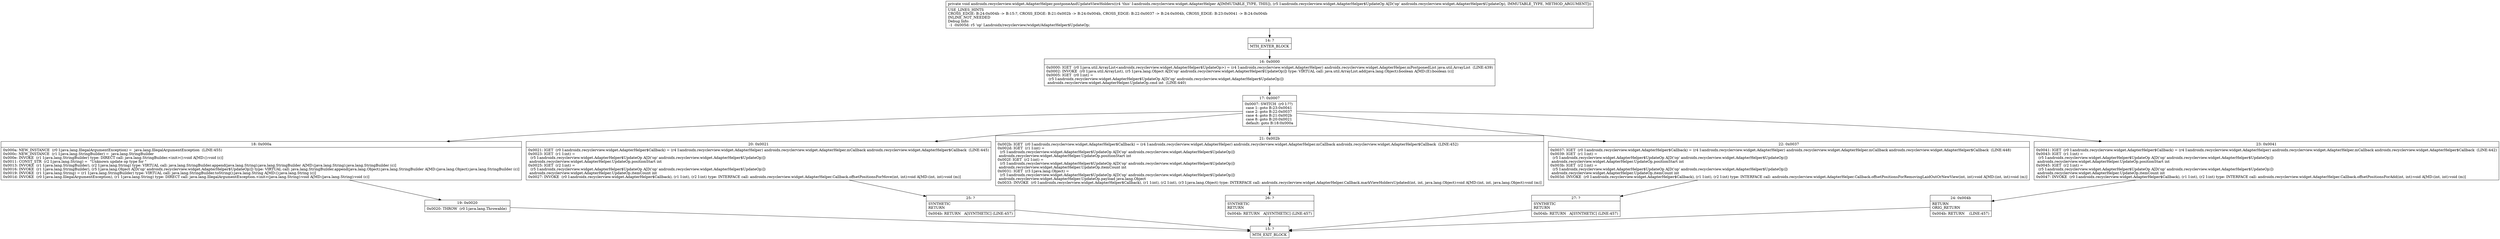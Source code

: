 digraph "CFG forandroidx.recyclerview.widget.AdapterHelper.postponeAndUpdateViewHolders(Landroidx\/recyclerview\/widget\/AdapterHelper$UpdateOp;)V" {
Node_14 [shape=record,label="{14\:\ ?|MTH_ENTER_BLOCK\l}"];
Node_16 [shape=record,label="{16\:\ 0x0000|0x0000: IGET  (r0 I:java.util.ArrayList\<androidx.recyclerview.widget.AdapterHelper$UpdateOp\>) = (r4 I:androidx.recyclerview.widget.AdapterHelper) androidx.recyclerview.widget.AdapterHelper.mPostponedList java.util.ArrayList  (LINE:439)\l0x0002: INVOKE  (r0 I:java.util.ArrayList), (r5 I:java.lang.Object A[D('op' androidx.recyclerview.widget.AdapterHelper$UpdateOp)]) type: VIRTUAL call: java.util.ArrayList.add(java.lang.Object):boolean A[MD:(E):boolean (c)]\l0x0005: IGET  (r0 I:int) = \l  (r5 I:androidx.recyclerview.widget.AdapterHelper$UpdateOp A[D('op' androidx.recyclerview.widget.AdapterHelper$UpdateOp)])\l androidx.recyclerview.widget.AdapterHelper.UpdateOp.cmd int  (LINE:440)\l}"];
Node_17 [shape=record,label="{17\:\ 0x0007|0x0007: SWITCH  (r0 I:??)\l case 1: goto B:23:0x0041\l case 2: goto B:22:0x0037\l case 4: goto B:21:0x002b\l case 8: goto B:20:0x0021\l default: goto B:18:0x000a \l}"];
Node_18 [shape=record,label="{18\:\ 0x000a|0x000a: NEW_INSTANCE  (r0 I:java.lang.IllegalArgumentException) =  java.lang.IllegalArgumentException  (LINE:455)\l0x000c: NEW_INSTANCE  (r1 I:java.lang.StringBuilder) =  java.lang.StringBuilder \l0x000e: INVOKE  (r1 I:java.lang.StringBuilder) type: DIRECT call: java.lang.StringBuilder.\<init\>():void A[MD:():void (c)]\l0x0011: CONST_STR  (r2 I:java.lang.String) =  \"Unknown update op type for \" \l0x0013: INVOKE  (r1 I:java.lang.StringBuilder), (r2 I:java.lang.String) type: VIRTUAL call: java.lang.StringBuilder.append(java.lang.String):java.lang.StringBuilder A[MD:(java.lang.String):java.lang.StringBuilder (c)]\l0x0016: INVOKE  (r1 I:java.lang.StringBuilder), (r5 I:java.lang.Object A[D('op' androidx.recyclerview.widget.AdapterHelper$UpdateOp)]) type: VIRTUAL call: java.lang.StringBuilder.append(java.lang.Object):java.lang.StringBuilder A[MD:(java.lang.Object):java.lang.StringBuilder (c)]\l0x0019: INVOKE  (r1 I:java.lang.String) = (r1 I:java.lang.StringBuilder) type: VIRTUAL call: java.lang.StringBuilder.toString():java.lang.String A[MD:():java.lang.String (c)]\l0x001d: INVOKE  (r0 I:java.lang.IllegalArgumentException), (r1 I:java.lang.String) type: DIRECT call: java.lang.IllegalArgumentException.\<init\>(java.lang.String):void A[MD:(java.lang.String):void (c)]\l}"];
Node_19 [shape=record,label="{19\:\ 0x0020|0x0020: THROW  (r0 I:java.lang.Throwable) \l}"];
Node_15 [shape=record,label="{15\:\ ?|MTH_EXIT_BLOCK\l}"];
Node_20 [shape=record,label="{20\:\ 0x0021|0x0021: IGET  (r0 I:androidx.recyclerview.widget.AdapterHelper$Callback) = (r4 I:androidx.recyclerview.widget.AdapterHelper) androidx.recyclerview.widget.AdapterHelper.mCallback androidx.recyclerview.widget.AdapterHelper$Callback  (LINE:445)\l0x0023: IGET  (r1 I:int) = \l  (r5 I:androidx.recyclerview.widget.AdapterHelper$UpdateOp A[D('op' androidx.recyclerview.widget.AdapterHelper$UpdateOp)])\l androidx.recyclerview.widget.AdapterHelper.UpdateOp.positionStart int \l0x0025: IGET  (r2 I:int) = \l  (r5 I:androidx.recyclerview.widget.AdapterHelper$UpdateOp A[D('op' androidx.recyclerview.widget.AdapterHelper$UpdateOp)])\l androidx.recyclerview.widget.AdapterHelper.UpdateOp.itemCount int \l0x0027: INVOKE  (r0 I:androidx.recyclerview.widget.AdapterHelper$Callback), (r1 I:int), (r2 I:int) type: INTERFACE call: androidx.recyclerview.widget.AdapterHelper.Callback.offsetPositionsForMove(int, int):void A[MD:(int, int):void (m)]\l}"];
Node_25 [shape=record,label="{25\:\ ?|SYNTHETIC\lRETURN\l|0x004b: RETURN   A[SYNTHETIC] (LINE:457)\l}"];
Node_21 [shape=record,label="{21\:\ 0x002b|0x002b: IGET  (r0 I:androidx.recyclerview.widget.AdapterHelper$Callback) = (r4 I:androidx.recyclerview.widget.AdapterHelper) androidx.recyclerview.widget.AdapterHelper.mCallback androidx.recyclerview.widget.AdapterHelper$Callback  (LINE:452)\l0x002d: IGET  (r1 I:int) = \l  (r5 I:androidx.recyclerview.widget.AdapterHelper$UpdateOp A[D('op' androidx.recyclerview.widget.AdapterHelper$UpdateOp)])\l androidx.recyclerview.widget.AdapterHelper.UpdateOp.positionStart int \l0x002f: IGET  (r2 I:int) = \l  (r5 I:androidx.recyclerview.widget.AdapterHelper$UpdateOp A[D('op' androidx.recyclerview.widget.AdapterHelper$UpdateOp)])\l androidx.recyclerview.widget.AdapterHelper.UpdateOp.itemCount int \l0x0031: IGET  (r3 I:java.lang.Object) = \l  (r5 I:androidx.recyclerview.widget.AdapterHelper$UpdateOp A[D('op' androidx.recyclerview.widget.AdapterHelper$UpdateOp)])\l androidx.recyclerview.widget.AdapterHelper.UpdateOp.payload java.lang.Object \l0x0033: INVOKE  (r0 I:androidx.recyclerview.widget.AdapterHelper$Callback), (r1 I:int), (r2 I:int), (r3 I:java.lang.Object) type: INTERFACE call: androidx.recyclerview.widget.AdapterHelper.Callback.markViewHoldersUpdated(int, int, java.lang.Object):void A[MD:(int, int, java.lang.Object):void (m)]\l}"];
Node_26 [shape=record,label="{26\:\ ?|SYNTHETIC\lRETURN\l|0x004b: RETURN   A[SYNTHETIC] (LINE:457)\l}"];
Node_22 [shape=record,label="{22\:\ 0x0037|0x0037: IGET  (r0 I:androidx.recyclerview.widget.AdapterHelper$Callback) = (r4 I:androidx.recyclerview.widget.AdapterHelper) androidx.recyclerview.widget.AdapterHelper.mCallback androidx.recyclerview.widget.AdapterHelper$Callback  (LINE:448)\l0x0039: IGET  (r1 I:int) = \l  (r5 I:androidx.recyclerview.widget.AdapterHelper$UpdateOp A[D('op' androidx.recyclerview.widget.AdapterHelper$UpdateOp)])\l androidx.recyclerview.widget.AdapterHelper.UpdateOp.positionStart int \l0x003b: IGET  (r2 I:int) = \l  (r5 I:androidx.recyclerview.widget.AdapterHelper$UpdateOp A[D('op' androidx.recyclerview.widget.AdapterHelper$UpdateOp)])\l androidx.recyclerview.widget.AdapterHelper.UpdateOp.itemCount int \l0x003d: INVOKE  (r0 I:androidx.recyclerview.widget.AdapterHelper$Callback), (r1 I:int), (r2 I:int) type: INTERFACE call: androidx.recyclerview.widget.AdapterHelper.Callback.offsetPositionsForRemovingLaidOutOrNewView(int, int):void A[MD:(int, int):void (m)]\l}"];
Node_27 [shape=record,label="{27\:\ ?|SYNTHETIC\lRETURN\l|0x004b: RETURN   A[SYNTHETIC] (LINE:457)\l}"];
Node_23 [shape=record,label="{23\:\ 0x0041|0x0041: IGET  (r0 I:androidx.recyclerview.widget.AdapterHelper$Callback) = (r4 I:androidx.recyclerview.widget.AdapterHelper) androidx.recyclerview.widget.AdapterHelper.mCallback androidx.recyclerview.widget.AdapterHelper$Callback  (LINE:442)\l0x0043: IGET  (r1 I:int) = \l  (r5 I:androidx.recyclerview.widget.AdapterHelper$UpdateOp A[D('op' androidx.recyclerview.widget.AdapterHelper$UpdateOp)])\l androidx.recyclerview.widget.AdapterHelper.UpdateOp.positionStart int \l0x0045: IGET  (r2 I:int) = \l  (r5 I:androidx.recyclerview.widget.AdapterHelper$UpdateOp A[D('op' androidx.recyclerview.widget.AdapterHelper$UpdateOp)])\l androidx.recyclerview.widget.AdapterHelper.UpdateOp.itemCount int \l0x0047: INVOKE  (r0 I:androidx.recyclerview.widget.AdapterHelper$Callback), (r1 I:int), (r2 I:int) type: INTERFACE call: androidx.recyclerview.widget.AdapterHelper.Callback.offsetPositionsForAdd(int, int):void A[MD:(int, int):void (m)]\l}"];
Node_24 [shape=record,label="{24\:\ 0x004b|RETURN\lORIG_RETURN\l|0x004b: RETURN    (LINE:457)\l}"];
MethodNode[shape=record,label="{private void androidx.recyclerview.widget.AdapterHelper.postponeAndUpdateViewHolders((r4 'this' I:androidx.recyclerview.widget.AdapterHelper A[IMMUTABLE_TYPE, THIS]), (r5 I:androidx.recyclerview.widget.AdapterHelper$UpdateOp A[D('op' androidx.recyclerview.widget.AdapterHelper$UpdateOp), IMMUTABLE_TYPE, METHOD_ARGUMENT]))  | USE_LINES_HINTS\lCROSS_EDGE: B:24:0x004b \-\> B:15:?, CROSS_EDGE: B:21:0x002b \-\> B:24:0x004b, CROSS_EDGE: B:22:0x0037 \-\> B:24:0x004b, CROSS_EDGE: B:23:0x0041 \-\> B:24:0x004b\lINLINE_NOT_NEEDED\lDebug Info:\l  \-1 \-0x005d: r5 'op' Landroidx\/recyclerview\/widget\/AdapterHelper$UpdateOp;\l}"];
MethodNode -> Node_14;Node_14 -> Node_16;
Node_16 -> Node_17;
Node_17 -> Node_18;
Node_17 -> Node_20;
Node_17 -> Node_21;
Node_17 -> Node_22;
Node_17 -> Node_23;
Node_18 -> Node_19;
Node_19 -> Node_15;
Node_20 -> Node_25;
Node_25 -> Node_15;
Node_21 -> Node_26;
Node_26 -> Node_15;
Node_22 -> Node_27;
Node_27 -> Node_15;
Node_23 -> Node_24;
Node_24 -> Node_15;
}

